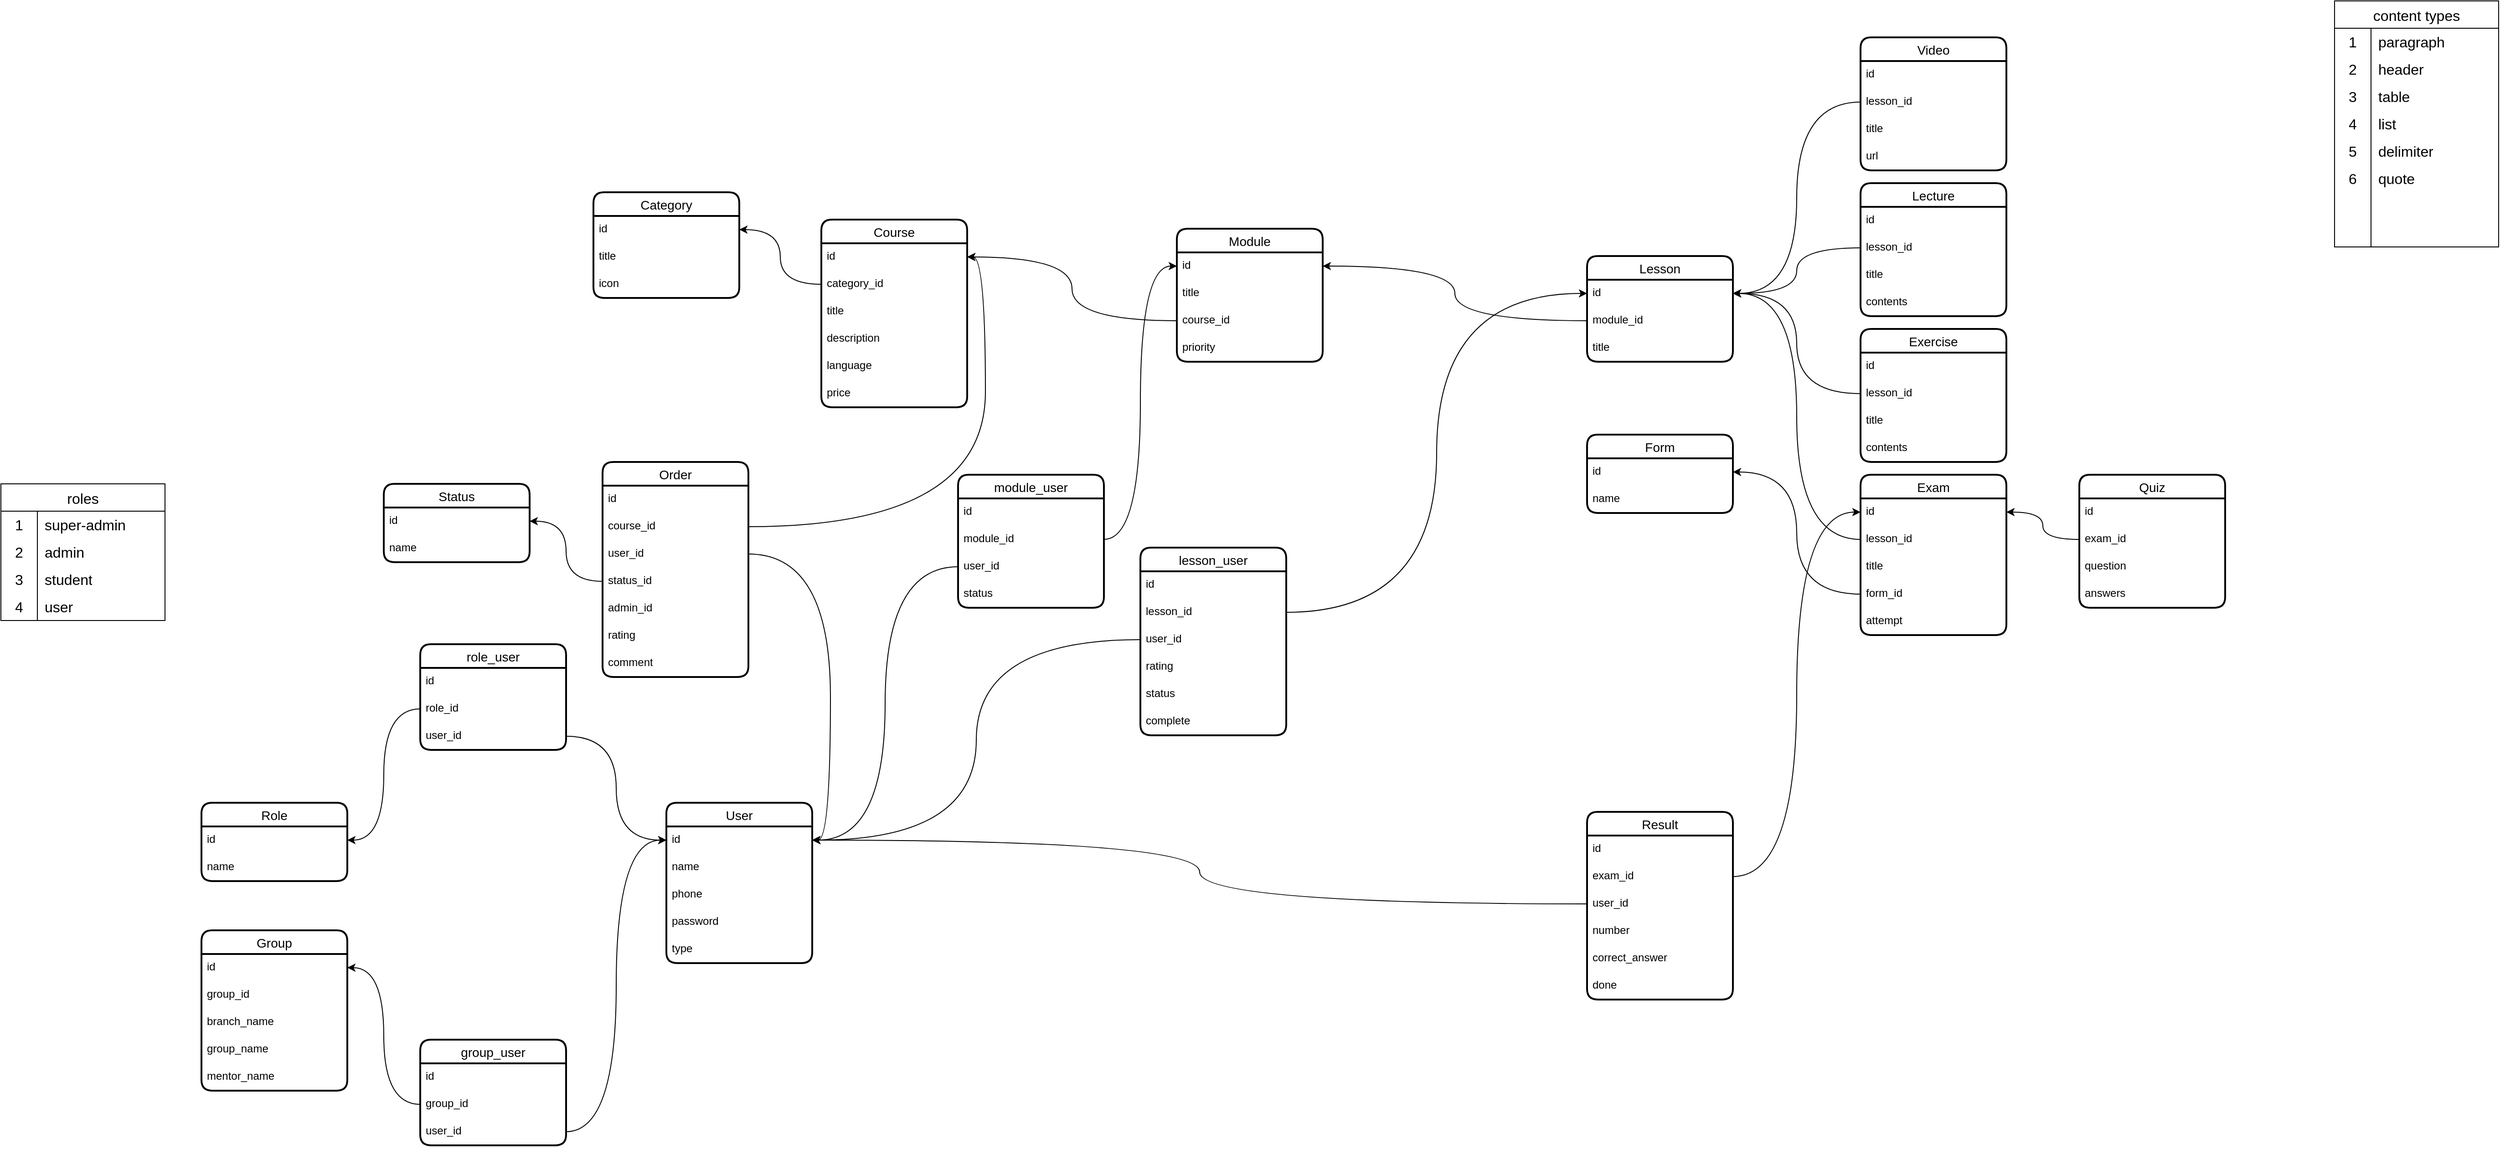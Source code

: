 <mxfile version="21.6.2" type="github">
  <diagram name="Страница 1" id="v98X3meW8ipgO0uagqTO">
    <mxGraphModel dx="1816" dy="1722" grid="1" gridSize="10" guides="1" tooltips="1" connect="1" arrows="1" fold="1" page="1" pageScale="1" pageWidth="827" pageHeight="1169" math="0" shadow="0">
      <root>
        <mxCell id="0" />
        <mxCell id="1" parent="0" />
        <mxCell id="DLz9hYGDZDSMJP3Sl5Ig-1" value="User" style="swimlane;fontStyle=0;childLayout=stackLayout;horizontal=1;startSize=26;horizontalStack=0;resizeParent=1;resizeParentMax=0;resizeLast=0;collapsible=1;marginBottom=0;align=center;fontSize=14;strokeWidth=2;rounded=1;shadow=0;glass=0;swimlaneLine=1;" parent="1" vertex="1">
          <mxGeometry x="200" y="770" width="160" height="176" as="geometry" />
        </mxCell>
        <mxCell id="DLz9hYGDZDSMJP3Sl5Ig-2" value="id" style="text;strokeColor=none;fillColor=none;spacingLeft=4;spacingRight=4;overflow=hidden;rotatable=0;points=[[0,0.5],[1,0.5]];portConstraint=eastwest;fontSize=12;whiteSpace=wrap;html=1;" parent="DLz9hYGDZDSMJP3Sl5Ig-1" vertex="1">
          <mxGeometry y="26" width="160" height="30" as="geometry" />
        </mxCell>
        <mxCell id="DLz9hYGDZDSMJP3Sl5Ig-3" value="name" style="text;strokeColor=none;fillColor=none;spacingLeft=4;spacingRight=4;overflow=hidden;rotatable=0;points=[[0,0.5],[1,0.5]];portConstraint=eastwest;fontSize=12;whiteSpace=wrap;html=1;" parent="DLz9hYGDZDSMJP3Sl5Ig-1" vertex="1">
          <mxGeometry y="56" width="160" height="30" as="geometry" />
        </mxCell>
        <mxCell id="DLz9hYGDZDSMJP3Sl5Ig-4" value="phone" style="text;strokeColor=none;fillColor=none;spacingLeft=4;spacingRight=4;overflow=hidden;rotatable=0;points=[[0,0.5],[1,0.5]];portConstraint=eastwest;fontSize=12;whiteSpace=wrap;html=1;" parent="DLz9hYGDZDSMJP3Sl5Ig-1" vertex="1">
          <mxGeometry y="86" width="160" height="30" as="geometry" />
        </mxCell>
        <mxCell id="DLz9hYGDZDSMJP3Sl5Ig-5" value="password" style="text;strokeColor=none;fillColor=none;spacingLeft=4;spacingRight=4;overflow=hidden;rotatable=0;points=[[0,0.5],[1,0.5]];portConstraint=eastwest;fontSize=12;whiteSpace=wrap;html=1;" parent="DLz9hYGDZDSMJP3Sl5Ig-1" vertex="1">
          <mxGeometry y="116" width="160" height="30" as="geometry" />
        </mxCell>
        <mxCell id="DLz9hYGDZDSMJP3Sl5Ig-6" value="type" style="text;strokeColor=none;fillColor=none;spacingLeft=4;spacingRight=4;overflow=hidden;rotatable=0;points=[[0,0.5],[1,0.5]];portConstraint=eastwest;fontSize=12;whiteSpace=wrap;html=1;" parent="DLz9hYGDZDSMJP3Sl5Ig-1" vertex="1">
          <mxGeometry y="146" width="160" height="30" as="geometry" />
        </mxCell>
        <mxCell id="DLz9hYGDZDSMJP3Sl5Ig-13" value="Course" style="swimlane;fontStyle=0;childLayout=stackLayout;horizontal=1;startSize=26;horizontalStack=0;resizeParent=1;resizeParentMax=0;resizeLast=0;collapsible=1;marginBottom=0;align=center;fontSize=14;strokeWidth=2;rounded=1;shadow=0;glass=0;swimlaneLine=1;" parent="1" vertex="1">
          <mxGeometry x="370" y="130" width="160" height="206" as="geometry">
            <mxRectangle x="350" y="140" width="90" height="30" as="alternateBounds" />
          </mxGeometry>
        </mxCell>
        <mxCell id="DLz9hYGDZDSMJP3Sl5Ig-14" value="id" style="text;strokeColor=none;fillColor=none;spacingLeft=4;spacingRight=4;overflow=hidden;rotatable=0;points=[[0,0.5],[1,0.5]];portConstraint=eastwest;fontSize=12;whiteSpace=wrap;html=1;" parent="DLz9hYGDZDSMJP3Sl5Ig-13" vertex="1">
          <mxGeometry y="26" width="160" height="30" as="geometry" />
        </mxCell>
        <mxCell id="DLz9hYGDZDSMJP3Sl5Ig-15" value="category_id" style="text;strokeColor=none;fillColor=none;spacingLeft=4;spacingRight=4;overflow=hidden;rotatable=0;points=[[0,0.5],[1,0.5]];portConstraint=eastwest;fontSize=12;whiteSpace=wrap;html=1;" parent="DLz9hYGDZDSMJP3Sl5Ig-13" vertex="1">
          <mxGeometry y="56" width="160" height="30" as="geometry" />
        </mxCell>
        <mxCell id="DLz9hYGDZDSMJP3Sl5Ig-16" value="title" style="text;strokeColor=none;fillColor=none;spacingLeft=4;spacingRight=4;overflow=hidden;rotatable=0;points=[[0,0.5],[1,0.5]];portConstraint=eastwest;fontSize=12;whiteSpace=wrap;html=1;" parent="DLz9hYGDZDSMJP3Sl5Ig-13" vertex="1">
          <mxGeometry y="86" width="160" height="30" as="geometry" />
        </mxCell>
        <mxCell id="DLz9hYGDZDSMJP3Sl5Ig-17" value="description" style="text;strokeColor=none;fillColor=none;spacingLeft=4;spacingRight=4;overflow=hidden;rotatable=0;points=[[0,0.5],[1,0.5]];portConstraint=eastwest;fontSize=12;whiteSpace=wrap;html=1;" parent="DLz9hYGDZDSMJP3Sl5Ig-13" vertex="1">
          <mxGeometry y="116" width="160" height="30" as="geometry" />
        </mxCell>
        <mxCell id="DLz9hYGDZDSMJP3Sl5Ig-18" value="language" style="text;strokeColor=none;fillColor=none;spacingLeft=4;spacingRight=4;overflow=hidden;rotatable=0;points=[[0,0.5],[1,0.5]];portConstraint=eastwest;fontSize=12;whiteSpace=wrap;html=1;" parent="DLz9hYGDZDSMJP3Sl5Ig-13" vertex="1">
          <mxGeometry y="146" width="160" height="30" as="geometry" />
        </mxCell>
        <mxCell id="DLz9hYGDZDSMJP3Sl5Ig-19" value="price" style="text;strokeColor=none;fillColor=none;spacingLeft=4;spacingRight=4;overflow=hidden;rotatable=0;points=[[0,0.5],[1,0.5]];portConstraint=eastwest;fontSize=12;whiteSpace=wrap;html=1;" parent="DLz9hYGDZDSMJP3Sl5Ig-13" vertex="1">
          <mxGeometry y="176" width="160" height="30" as="geometry" />
        </mxCell>
        <mxCell id="DLz9hYGDZDSMJP3Sl5Ig-20" value="Category" style="swimlane;fontStyle=0;childLayout=stackLayout;horizontal=1;startSize=26;horizontalStack=0;resizeParent=1;resizeParentMax=0;resizeLast=0;collapsible=1;marginBottom=0;align=center;fontSize=14;strokeWidth=2;rounded=1;shadow=0;glass=0;swimlaneLine=1;" parent="1" vertex="1">
          <mxGeometry x="120" y="100" width="160" height="116" as="geometry">
            <mxRectangle x="350" y="140" width="90" height="30" as="alternateBounds" />
          </mxGeometry>
        </mxCell>
        <mxCell id="DLz9hYGDZDSMJP3Sl5Ig-21" value="id" style="text;strokeColor=none;fillColor=none;spacingLeft=4;spacingRight=4;overflow=hidden;rotatable=0;points=[[0,0.5],[1,0.5]];portConstraint=eastwest;fontSize=12;whiteSpace=wrap;html=1;" parent="DLz9hYGDZDSMJP3Sl5Ig-20" vertex="1">
          <mxGeometry y="26" width="160" height="30" as="geometry" />
        </mxCell>
        <mxCell id="DLz9hYGDZDSMJP3Sl5Ig-22" value="title" style="text;strokeColor=none;fillColor=none;spacingLeft=4;spacingRight=4;overflow=hidden;rotatable=0;points=[[0,0.5],[1,0.5]];portConstraint=eastwest;fontSize=12;whiteSpace=wrap;html=1;" parent="DLz9hYGDZDSMJP3Sl5Ig-20" vertex="1">
          <mxGeometry y="56" width="160" height="30" as="geometry" />
        </mxCell>
        <mxCell id="DLz9hYGDZDSMJP3Sl5Ig-23" value="icon" style="text;strokeColor=none;fillColor=none;spacingLeft=4;spacingRight=4;overflow=hidden;rotatable=0;points=[[0,0.5],[1,0.5]];portConstraint=eastwest;fontSize=12;whiteSpace=wrap;html=1;" parent="DLz9hYGDZDSMJP3Sl5Ig-20" vertex="1">
          <mxGeometry y="86" width="160" height="30" as="geometry" />
        </mxCell>
        <mxCell id="DLz9hYGDZDSMJP3Sl5Ig-24" value="Module" style="swimlane;fontStyle=0;childLayout=stackLayout;horizontal=1;startSize=26;horizontalStack=0;resizeParent=1;resizeParentMax=0;resizeLast=0;collapsible=1;marginBottom=0;align=center;fontSize=14;strokeWidth=2;rounded=1;shadow=0;glass=0;swimlaneLine=1;" parent="1" vertex="1">
          <mxGeometry x="760" y="140" width="160" height="146" as="geometry" />
        </mxCell>
        <mxCell id="DLz9hYGDZDSMJP3Sl5Ig-25" value="id" style="text;strokeColor=none;fillColor=none;spacingLeft=4;spacingRight=4;overflow=hidden;rotatable=0;points=[[0,0.5],[1,0.5]];portConstraint=eastwest;fontSize=12;whiteSpace=wrap;html=1;" parent="DLz9hYGDZDSMJP3Sl5Ig-24" vertex="1">
          <mxGeometry y="26" width="160" height="30" as="geometry" />
        </mxCell>
        <mxCell id="DLz9hYGDZDSMJP3Sl5Ig-26" value="title" style="text;strokeColor=none;fillColor=none;spacingLeft=4;spacingRight=4;overflow=hidden;rotatable=0;points=[[0,0.5],[1,0.5]];portConstraint=eastwest;fontSize=12;whiteSpace=wrap;html=1;" parent="DLz9hYGDZDSMJP3Sl5Ig-24" vertex="1">
          <mxGeometry y="56" width="160" height="30" as="geometry" />
        </mxCell>
        <mxCell id="DLz9hYGDZDSMJP3Sl5Ig-27" value="course_id" style="text;strokeColor=none;fillColor=none;spacingLeft=4;spacingRight=4;overflow=hidden;rotatable=0;points=[[0,0.5],[1,0.5]];portConstraint=eastwest;fontSize=12;whiteSpace=wrap;html=1;" parent="DLz9hYGDZDSMJP3Sl5Ig-24" vertex="1">
          <mxGeometry y="86" width="160" height="30" as="geometry" />
        </mxCell>
        <mxCell id="DLz9hYGDZDSMJP3Sl5Ig-236" value="priority" style="text;strokeColor=none;fillColor=none;spacingLeft=4;spacingRight=4;overflow=hidden;rotatable=0;points=[[0,0.5],[1,0.5]];portConstraint=eastwest;fontSize=12;whiteSpace=wrap;html=1;" parent="DLz9hYGDZDSMJP3Sl5Ig-24" vertex="1">
          <mxGeometry y="116" width="160" height="30" as="geometry" />
        </mxCell>
        <mxCell id="DLz9hYGDZDSMJP3Sl5Ig-28" style="edgeStyle=orthogonalEdgeStyle;rounded=0;orthogonalLoop=1;jettySize=auto;html=1;entryX=1;entryY=0.5;entryDx=0;entryDy=0;curved=1;" parent="1" source="DLz9hYGDZDSMJP3Sl5Ig-27" target="DLz9hYGDZDSMJP3Sl5Ig-14" edge="1">
          <mxGeometry relative="1" as="geometry" />
        </mxCell>
        <mxCell id="DLz9hYGDZDSMJP3Sl5Ig-35" style="edgeStyle=orthogonalEdgeStyle;rounded=0;orthogonalLoop=1;jettySize=auto;html=1;curved=1;" parent="1" source="DLz9hYGDZDSMJP3Sl5Ig-15" target="DLz9hYGDZDSMJP3Sl5Ig-21" edge="1">
          <mxGeometry relative="1" as="geometry" />
        </mxCell>
        <mxCell id="DLz9hYGDZDSMJP3Sl5Ig-36" value="Order" style="swimlane;fontStyle=0;childLayout=stackLayout;horizontal=1;startSize=26;horizontalStack=0;resizeParent=1;resizeParentMax=0;resizeLast=0;collapsible=1;marginBottom=0;align=center;fontSize=14;strokeWidth=2;rounded=1;shadow=0;glass=0;swimlaneLine=1;" parent="1" vertex="1">
          <mxGeometry x="130" y="396" width="160" height="236" as="geometry" />
        </mxCell>
        <mxCell id="DLz9hYGDZDSMJP3Sl5Ig-37" value="id" style="text;strokeColor=none;fillColor=none;spacingLeft=4;spacingRight=4;overflow=hidden;rotatable=0;points=[[0,0.5],[1,0.5]];portConstraint=eastwest;fontSize=12;whiteSpace=wrap;html=1;" parent="DLz9hYGDZDSMJP3Sl5Ig-36" vertex="1">
          <mxGeometry y="26" width="160" height="30" as="geometry" />
        </mxCell>
        <mxCell id="DLz9hYGDZDSMJP3Sl5Ig-38" value="course_id" style="text;strokeColor=none;fillColor=none;spacingLeft=4;spacingRight=4;overflow=hidden;rotatable=0;points=[[0,0.5],[1,0.5]];portConstraint=eastwest;fontSize=12;whiteSpace=wrap;html=1;" parent="DLz9hYGDZDSMJP3Sl5Ig-36" vertex="1">
          <mxGeometry y="56" width="160" height="30" as="geometry" />
        </mxCell>
        <mxCell id="DLz9hYGDZDSMJP3Sl5Ig-39" value="user_id" style="text;strokeColor=none;fillColor=none;spacingLeft=4;spacingRight=4;overflow=hidden;rotatable=0;points=[[0,0.5],[1,0.5]];portConstraint=eastwest;fontSize=12;whiteSpace=wrap;html=1;" parent="DLz9hYGDZDSMJP3Sl5Ig-36" vertex="1">
          <mxGeometry y="86" width="160" height="30" as="geometry" />
        </mxCell>
        <mxCell id="DLz9hYGDZDSMJP3Sl5Ig-40" value="status_id" style="text;strokeColor=none;fillColor=none;spacingLeft=4;spacingRight=4;overflow=hidden;rotatable=0;points=[[0,0.5],[1,0.5]];portConstraint=eastwest;fontSize=12;whiteSpace=wrap;html=1;" parent="DLz9hYGDZDSMJP3Sl5Ig-36" vertex="1">
          <mxGeometry y="116" width="160" height="30" as="geometry" />
        </mxCell>
        <mxCell id="DLz9hYGDZDSMJP3Sl5Ig-41" value="admin_id" style="text;strokeColor=none;fillColor=none;spacingLeft=4;spacingRight=4;overflow=hidden;rotatable=0;points=[[0,0.5],[1,0.5]];portConstraint=eastwest;fontSize=12;whiteSpace=wrap;html=1;" parent="DLz9hYGDZDSMJP3Sl5Ig-36" vertex="1">
          <mxGeometry y="146" width="160" height="30" as="geometry" />
        </mxCell>
        <mxCell id="juOKGIktG8tOA6q6MNz8-1" value="rating" style="text;strokeColor=none;fillColor=none;spacingLeft=4;spacingRight=4;overflow=hidden;rotatable=0;points=[[0,0.5],[1,0.5]];portConstraint=eastwest;fontSize=12;whiteSpace=wrap;html=1;" parent="DLz9hYGDZDSMJP3Sl5Ig-36" vertex="1">
          <mxGeometry y="176" width="160" height="30" as="geometry" />
        </mxCell>
        <mxCell id="juOKGIktG8tOA6q6MNz8-2" value="comment" style="text;strokeColor=none;fillColor=none;spacingLeft=4;spacingRight=4;overflow=hidden;rotatable=0;points=[[0,0.5],[1,0.5]];portConstraint=eastwest;fontSize=12;whiteSpace=wrap;html=1;" parent="DLz9hYGDZDSMJP3Sl5Ig-36" vertex="1">
          <mxGeometry y="206" width="160" height="30" as="geometry" />
        </mxCell>
        <mxCell id="DLz9hYGDZDSMJP3Sl5Ig-42" value="content types" style="shape=table;startSize=30;container=1;collapsible=0;childLayout=tableLayout;fixedRows=1;rowLines=0;fontStyle=0;strokeColor=default;fontSize=16;" parent="1" vertex="1">
          <mxGeometry x="2030" y="-110" width="180" height="270" as="geometry" />
        </mxCell>
        <mxCell id="DLz9hYGDZDSMJP3Sl5Ig-43" value="" style="shape=tableRow;horizontal=0;startSize=0;swimlaneHead=0;swimlaneBody=0;top=0;left=0;bottom=0;right=0;collapsible=0;dropTarget=0;fillColor=none;points=[[0,0.5],[1,0.5]];portConstraint=eastwest;strokeColor=inherit;fontSize=16;" parent="DLz9hYGDZDSMJP3Sl5Ig-42" vertex="1">
          <mxGeometry y="30" width="180" height="30" as="geometry" />
        </mxCell>
        <mxCell id="DLz9hYGDZDSMJP3Sl5Ig-44" value="1" style="shape=partialRectangle;html=1;whiteSpace=wrap;connectable=0;fillColor=none;top=0;left=0;bottom=0;right=0;overflow=hidden;pointerEvents=1;strokeColor=inherit;fontSize=16;" parent="DLz9hYGDZDSMJP3Sl5Ig-43" vertex="1">
          <mxGeometry width="40" height="30" as="geometry">
            <mxRectangle width="40" height="30" as="alternateBounds" />
          </mxGeometry>
        </mxCell>
        <mxCell id="DLz9hYGDZDSMJP3Sl5Ig-45" value="paragraph" style="shape=partialRectangle;html=1;whiteSpace=wrap;connectable=0;fillColor=none;top=0;left=0;bottom=0;right=0;align=left;spacingLeft=6;overflow=hidden;strokeColor=inherit;fontSize=16;" parent="DLz9hYGDZDSMJP3Sl5Ig-43" vertex="1">
          <mxGeometry x="40" width="140" height="30" as="geometry">
            <mxRectangle width="140" height="30" as="alternateBounds" />
          </mxGeometry>
        </mxCell>
        <mxCell id="DLz9hYGDZDSMJP3Sl5Ig-46" value="" style="shape=tableRow;horizontal=0;startSize=0;swimlaneHead=0;swimlaneBody=0;top=0;left=0;bottom=0;right=0;collapsible=0;dropTarget=0;fillColor=none;points=[[0,0.5],[1,0.5]];portConstraint=eastwest;strokeColor=inherit;fontSize=16;" parent="DLz9hYGDZDSMJP3Sl5Ig-42" vertex="1">
          <mxGeometry y="60" width="180" height="30" as="geometry" />
        </mxCell>
        <mxCell id="DLz9hYGDZDSMJP3Sl5Ig-47" value="2" style="shape=partialRectangle;html=1;whiteSpace=wrap;connectable=0;fillColor=none;top=0;left=0;bottom=0;right=0;overflow=hidden;strokeColor=inherit;fontSize=16;" parent="DLz9hYGDZDSMJP3Sl5Ig-46" vertex="1">
          <mxGeometry width="40" height="30" as="geometry">
            <mxRectangle width="40" height="30" as="alternateBounds" />
          </mxGeometry>
        </mxCell>
        <mxCell id="DLz9hYGDZDSMJP3Sl5Ig-48" value="header" style="shape=partialRectangle;html=1;whiteSpace=wrap;connectable=0;fillColor=none;top=0;left=0;bottom=0;right=0;align=left;spacingLeft=6;overflow=hidden;strokeColor=inherit;fontSize=16;" parent="DLz9hYGDZDSMJP3Sl5Ig-46" vertex="1">
          <mxGeometry x="40" width="140" height="30" as="geometry">
            <mxRectangle width="140" height="30" as="alternateBounds" />
          </mxGeometry>
        </mxCell>
        <mxCell id="DLz9hYGDZDSMJP3Sl5Ig-49" value="" style="shape=tableRow;horizontal=0;startSize=0;swimlaneHead=0;swimlaneBody=0;top=0;left=0;bottom=0;right=0;collapsible=0;dropTarget=0;fillColor=none;points=[[0,0.5],[1,0.5]];portConstraint=eastwest;strokeColor=inherit;fontSize=16;" parent="DLz9hYGDZDSMJP3Sl5Ig-42" vertex="1">
          <mxGeometry y="90" width="180" height="30" as="geometry" />
        </mxCell>
        <mxCell id="DLz9hYGDZDSMJP3Sl5Ig-50" value="3" style="shape=partialRectangle;html=1;whiteSpace=wrap;connectable=0;fillColor=none;top=0;left=0;bottom=0;right=0;overflow=hidden;strokeColor=inherit;fontSize=16;" parent="DLz9hYGDZDSMJP3Sl5Ig-49" vertex="1">
          <mxGeometry width="40" height="30" as="geometry">
            <mxRectangle width="40" height="30" as="alternateBounds" />
          </mxGeometry>
        </mxCell>
        <mxCell id="DLz9hYGDZDSMJP3Sl5Ig-51" value="table" style="shape=partialRectangle;html=1;whiteSpace=wrap;connectable=0;fillColor=none;top=0;left=0;bottom=0;right=0;align=left;spacingLeft=6;overflow=hidden;strokeColor=inherit;fontSize=16;" parent="DLz9hYGDZDSMJP3Sl5Ig-49" vertex="1">
          <mxGeometry x="40" width="140" height="30" as="geometry">
            <mxRectangle width="140" height="30" as="alternateBounds" />
          </mxGeometry>
        </mxCell>
        <mxCell id="DLz9hYGDZDSMJP3Sl5Ig-52" value="" style="shape=tableRow;horizontal=0;startSize=0;swimlaneHead=0;swimlaneBody=0;top=0;left=0;bottom=0;right=0;collapsible=0;dropTarget=0;fillColor=none;points=[[0,0.5],[1,0.5]];portConstraint=eastwest;strokeColor=inherit;fontSize=16;" parent="DLz9hYGDZDSMJP3Sl5Ig-42" vertex="1">
          <mxGeometry y="120" width="180" height="30" as="geometry" />
        </mxCell>
        <mxCell id="DLz9hYGDZDSMJP3Sl5Ig-53" value="4" style="shape=partialRectangle;html=1;whiteSpace=wrap;connectable=0;fillColor=none;top=0;left=0;bottom=0;right=0;overflow=hidden;strokeColor=inherit;fontSize=16;" parent="DLz9hYGDZDSMJP3Sl5Ig-52" vertex="1">
          <mxGeometry width="40" height="30" as="geometry">
            <mxRectangle width="40" height="30" as="alternateBounds" />
          </mxGeometry>
        </mxCell>
        <mxCell id="DLz9hYGDZDSMJP3Sl5Ig-54" value="list" style="shape=partialRectangle;html=1;whiteSpace=wrap;connectable=0;fillColor=none;top=0;left=0;bottom=0;right=0;align=left;spacingLeft=6;overflow=hidden;strokeColor=inherit;fontSize=16;" parent="DLz9hYGDZDSMJP3Sl5Ig-52" vertex="1">
          <mxGeometry x="40" width="140" height="30" as="geometry">
            <mxRectangle width="140" height="30" as="alternateBounds" />
          </mxGeometry>
        </mxCell>
        <mxCell id="DLz9hYGDZDSMJP3Sl5Ig-55" value="" style="shape=tableRow;horizontal=0;startSize=0;swimlaneHead=0;swimlaneBody=0;top=0;left=0;bottom=0;right=0;collapsible=0;dropTarget=0;fillColor=none;points=[[0,0.5],[1,0.5]];portConstraint=eastwest;strokeColor=inherit;fontSize=16;" parent="DLz9hYGDZDSMJP3Sl5Ig-42" vertex="1">
          <mxGeometry y="150" width="180" height="30" as="geometry" />
        </mxCell>
        <mxCell id="DLz9hYGDZDSMJP3Sl5Ig-56" value="5" style="shape=partialRectangle;html=1;whiteSpace=wrap;connectable=0;fillColor=none;top=0;left=0;bottom=0;right=0;overflow=hidden;strokeColor=inherit;fontSize=16;" parent="DLz9hYGDZDSMJP3Sl5Ig-55" vertex="1">
          <mxGeometry width="40" height="30" as="geometry">
            <mxRectangle width="40" height="30" as="alternateBounds" />
          </mxGeometry>
        </mxCell>
        <mxCell id="DLz9hYGDZDSMJP3Sl5Ig-57" value="delimiter" style="shape=partialRectangle;html=1;whiteSpace=wrap;connectable=0;fillColor=none;top=0;left=0;bottom=0;right=0;align=left;spacingLeft=6;overflow=hidden;strokeColor=inherit;fontSize=16;" parent="DLz9hYGDZDSMJP3Sl5Ig-55" vertex="1">
          <mxGeometry x="40" width="140" height="30" as="geometry">
            <mxRectangle width="140" height="30" as="alternateBounds" />
          </mxGeometry>
        </mxCell>
        <mxCell id="DLz9hYGDZDSMJP3Sl5Ig-58" value="" style="shape=tableRow;horizontal=0;startSize=0;swimlaneHead=0;swimlaneBody=0;top=0;left=0;bottom=0;right=0;collapsible=0;dropTarget=0;fillColor=none;points=[[0,0.5],[1,0.5]];portConstraint=eastwest;strokeColor=inherit;fontSize=16;" parent="DLz9hYGDZDSMJP3Sl5Ig-42" vertex="1">
          <mxGeometry y="180" width="180" height="30" as="geometry" />
        </mxCell>
        <mxCell id="DLz9hYGDZDSMJP3Sl5Ig-59" value="6" style="shape=partialRectangle;html=1;whiteSpace=wrap;connectable=0;fillColor=none;top=0;left=0;bottom=0;right=0;overflow=hidden;strokeColor=inherit;fontSize=16;" parent="DLz9hYGDZDSMJP3Sl5Ig-58" vertex="1">
          <mxGeometry width="40" height="30" as="geometry">
            <mxRectangle width="40" height="30" as="alternateBounds" />
          </mxGeometry>
        </mxCell>
        <mxCell id="DLz9hYGDZDSMJP3Sl5Ig-60" value="quote" style="shape=partialRectangle;html=1;whiteSpace=wrap;connectable=0;fillColor=none;top=0;left=0;bottom=0;right=0;align=left;spacingLeft=6;overflow=hidden;strokeColor=inherit;fontSize=16;" parent="DLz9hYGDZDSMJP3Sl5Ig-58" vertex="1">
          <mxGeometry x="40" width="140" height="30" as="geometry">
            <mxRectangle width="140" height="30" as="alternateBounds" />
          </mxGeometry>
        </mxCell>
        <mxCell id="DLz9hYGDZDSMJP3Sl5Ig-61" value="" style="shape=tableRow;horizontal=0;startSize=0;swimlaneHead=0;swimlaneBody=0;top=0;left=0;bottom=0;right=0;collapsible=0;dropTarget=0;fillColor=none;points=[[0,0.5],[1,0.5]];portConstraint=eastwest;strokeColor=inherit;fontSize=16;" parent="DLz9hYGDZDSMJP3Sl5Ig-42" vertex="1">
          <mxGeometry y="210" width="180" height="30" as="geometry" />
        </mxCell>
        <mxCell id="DLz9hYGDZDSMJP3Sl5Ig-62" value="" style="shape=partialRectangle;html=1;whiteSpace=wrap;connectable=0;fillColor=none;top=0;left=0;bottom=0;right=0;overflow=hidden;strokeColor=inherit;fontSize=16;" parent="DLz9hYGDZDSMJP3Sl5Ig-61" vertex="1">
          <mxGeometry width="40" height="30" as="geometry">
            <mxRectangle width="40" height="30" as="alternateBounds" />
          </mxGeometry>
        </mxCell>
        <mxCell id="DLz9hYGDZDSMJP3Sl5Ig-63" value="" style="shape=partialRectangle;html=1;whiteSpace=wrap;connectable=0;fillColor=none;top=0;left=0;bottom=0;right=0;align=left;spacingLeft=6;overflow=hidden;strokeColor=inherit;fontSize=16;" parent="DLz9hYGDZDSMJP3Sl5Ig-61" vertex="1">
          <mxGeometry x="40" width="140" height="30" as="geometry">
            <mxRectangle width="140" height="30" as="alternateBounds" />
          </mxGeometry>
        </mxCell>
        <mxCell id="DLz9hYGDZDSMJP3Sl5Ig-64" value="" style="shape=tableRow;horizontal=0;startSize=0;swimlaneHead=0;swimlaneBody=0;top=0;left=0;bottom=0;right=0;collapsible=0;dropTarget=0;fillColor=none;points=[[0,0.5],[1,0.5]];portConstraint=eastwest;strokeColor=inherit;fontSize=16;" parent="DLz9hYGDZDSMJP3Sl5Ig-42" vertex="1">
          <mxGeometry y="240" width="180" height="30" as="geometry" />
        </mxCell>
        <mxCell id="DLz9hYGDZDSMJP3Sl5Ig-65" value="" style="shape=partialRectangle;html=1;whiteSpace=wrap;connectable=0;fillColor=none;top=0;left=0;bottom=0;right=0;overflow=hidden;strokeColor=inherit;fontSize=16;" parent="DLz9hYGDZDSMJP3Sl5Ig-64" vertex="1">
          <mxGeometry width="40" height="30" as="geometry">
            <mxRectangle width="40" height="30" as="alternateBounds" />
          </mxGeometry>
        </mxCell>
        <mxCell id="DLz9hYGDZDSMJP3Sl5Ig-66" value="" style="shape=partialRectangle;html=1;whiteSpace=wrap;connectable=0;fillColor=none;top=0;left=0;bottom=0;right=0;align=left;spacingLeft=6;overflow=hidden;strokeColor=inherit;fontSize=16;" parent="DLz9hYGDZDSMJP3Sl5Ig-64" vertex="1">
          <mxGeometry x="40" width="140" height="30" as="geometry">
            <mxRectangle width="140" height="30" as="alternateBounds" />
          </mxGeometry>
        </mxCell>
        <mxCell id="DLz9hYGDZDSMJP3Sl5Ig-67" value="Group" style="swimlane;fontStyle=0;childLayout=stackLayout;horizontal=1;startSize=26;horizontalStack=0;resizeParent=1;resizeParentMax=0;resizeLast=0;collapsible=1;marginBottom=0;align=center;fontSize=14;strokeWidth=2;rounded=1;shadow=0;glass=0;swimlaneLine=1;" parent="1" vertex="1">
          <mxGeometry x="-310" y="910" width="160" height="176" as="geometry" />
        </mxCell>
        <mxCell id="DLz9hYGDZDSMJP3Sl5Ig-68" value="id" style="text;strokeColor=none;fillColor=none;spacingLeft=4;spacingRight=4;overflow=hidden;rotatable=0;points=[[0,0.5],[1,0.5]];portConstraint=eastwest;fontSize=12;whiteSpace=wrap;html=1;" parent="DLz9hYGDZDSMJP3Sl5Ig-67" vertex="1">
          <mxGeometry y="26" width="160" height="30" as="geometry" />
        </mxCell>
        <mxCell id="DLz9hYGDZDSMJP3Sl5Ig-69" value="group_id" style="text;strokeColor=none;fillColor=none;spacingLeft=4;spacingRight=4;overflow=hidden;rotatable=0;points=[[0,0.5],[1,0.5]];portConstraint=eastwest;fontSize=12;whiteSpace=wrap;html=1;" parent="DLz9hYGDZDSMJP3Sl5Ig-67" vertex="1">
          <mxGeometry y="56" width="160" height="30" as="geometry" />
        </mxCell>
        <mxCell id="DLz9hYGDZDSMJP3Sl5Ig-70" value="branch_name" style="text;strokeColor=none;fillColor=none;spacingLeft=4;spacingRight=4;overflow=hidden;rotatable=0;points=[[0,0.5],[1,0.5]];portConstraint=eastwest;fontSize=12;whiteSpace=wrap;html=1;" parent="DLz9hYGDZDSMJP3Sl5Ig-67" vertex="1">
          <mxGeometry y="86" width="160" height="30" as="geometry" />
        </mxCell>
        <mxCell id="DLz9hYGDZDSMJP3Sl5Ig-71" value="group_name" style="text;strokeColor=none;fillColor=none;spacingLeft=4;spacingRight=4;overflow=hidden;rotatable=0;points=[[0,0.5],[1,0.5]];portConstraint=eastwest;fontSize=12;whiteSpace=wrap;html=1;" parent="DLz9hYGDZDSMJP3Sl5Ig-67" vertex="1">
          <mxGeometry y="116" width="160" height="30" as="geometry" />
        </mxCell>
        <mxCell id="DLz9hYGDZDSMJP3Sl5Ig-72" value="mentor_name" style="text;strokeColor=none;fillColor=none;spacingLeft=4;spacingRight=4;overflow=hidden;rotatable=0;points=[[0,0.5],[1,0.5]];portConstraint=eastwest;fontSize=12;whiteSpace=wrap;html=1;" parent="DLz9hYGDZDSMJP3Sl5Ig-67" vertex="1">
          <mxGeometry y="146" width="160" height="30" as="geometry" />
        </mxCell>
        <mxCell id="DLz9hYGDZDSMJP3Sl5Ig-73" value="role_user" style="swimlane;fontStyle=0;childLayout=stackLayout;horizontal=1;startSize=26;horizontalStack=0;resizeParent=1;resizeParentMax=0;resizeLast=0;collapsible=1;marginBottom=0;align=center;fontSize=14;strokeWidth=2;rounded=1;shadow=0;glass=0;swimlaneLine=1;" parent="1" vertex="1">
          <mxGeometry x="-70" y="596" width="160" height="116" as="geometry" />
        </mxCell>
        <mxCell id="DLz9hYGDZDSMJP3Sl5Ig-74" value="id" style="text;strokeColor=none;fillColor=none;spacingLeft=4;spacingRight=4;overflow=hidden;rotatable=0;points=[[0,0.5],[1,0.5]];portConstraint=eastwest;fontSize=12;whiteSpace=wrap;html=1;" parent="DLz9hYGDZDSMJP3Sl5Ig-73" vertex="1">
          <mxGeometry y="26" width="160" height="30" as="geometry" />
        </mxCell>
        <mxCell id="DLz9hYGDZDSMJP3Sl5Ig-75" value="role_id" style="text;strokeColor=none;fillColor=none;spacingLeft=4;spacingRight=4;overflow=hidden;rotatable=0;points=[[0,0.5],[1,0.5]];portConstraint=eastwest;fontSize=12;whiteSpace=wrap;html=1;" parent="DLz9hYGDZDSMJP3Sl5Ig-73" vertex="1">
          <mxGeometry y="56" width="160" height="30" as="geometry" />
        </mxCell>
        <mxCell id="DLz9hYGDZDSMJP3Sl5Ig-76" value="user_id" style="text;strokeColor=none;fillColor=none;spacingLeft=4;spacingRight=4;overflow=hidden;rotatable=0;points=[[0,0.5],[1,0.5]];portConstraint=eastwest;fontSize=12;whiteSpace=wrap;html=1;" parent="DLz9hYGDZDSMJP3Sl5Ig-73" vertex="1">
          <mxGeometry y="86" width="160" height="30" as="geometry" />
        </mxCell>
        <mxCell id="DLz9hYGDZDSMJP3Sl5Ig-77" value="Role" style="swimlane;fontStyle=0;childLayout=stackLayout;horizontal=1;startSize=26;horizontalStack=0;resizeParent=1;resizeParentMax=0;resizeLast=0;collapsible=1;marginBottom=0;align=center;fontSize=14;strokeWidth=2;rounded=1;shadow=0;glass=0;swimlaneLine=1;" parent="1" vertex="1">
          <mxGeometry x="-310" y="770" width="160" height="86" as="geometry">
            <mxRectangle x="350" y="140" width="90" height="30" as="alternateBounds" />
          </mxGeometry>
        </mxCell>
        <mxCell id="DLz9hYGDZDSMJP3Sl5Ig-78" value="id" style="text;strokeColor=none;fillColor=none;spacingLeft=4;spacingRight=4;overflow=hidden;rotatable=0;points=[[0,0.5],[1,0.5]];portConstraint=eastwest;fontSize=12;whiteSpace=wrap;html=1;" parent="DLz9hYGDZDSMJP3Sl5Ig-77" vertex="1">
          <mxGeometry y="26" width="160" height="30" as="geometry" />
        </mxCell>
        <mxCell id="DLz9hYGDZDSMJP3Sl5Ig-79" value="name" style="text;strokeColor=none;fillColor=none;spacingLeft=4;spacingRight=4;overflow=hidden;rotatable=0;points=[[0,0.5],[1,0.5]];portConstraint=eastwest;fontSize=12;whiteSpace=wrap;html=1;" parent="DLz9hYGDZDSMJP3Sl5Ig-77" vertex="1">
          <mxGeometry y="56" width="160" height="30" as="geometry" />
        </mxCell>
        <mxCell id="DLz9hYGDZDSMJP3Sl5Ig-80" style="edgeStyle=orthogonalEdgeStyle;rounded=0;orthogonalLoop=1;jettySize=auto;html=1;curved=1;" parent="1" source="DLz9hYGDZDSMJP3Sl5Ig-76" target="DLz9hYGDZDSMJP3Sl5Ig-2" edge="1">
          <mxGeometry relative="1" as="geometry" />
        </mxCell>
        <mxCell id="DLz9hYGDZDSMJP3Sl5Ig-81" style="edgeStyle=orthogonalEdgeStyle;rounded=0;orthogonalLoop=1;jettySize=auto;html=1;entryX=1;entryY=0.5;entryDx=0;entryDy=0;curved=1;" parent="1" source="DLz9hYGDZDSMJP3Sl5Ig-75" target="DLz9hYGDZDSMJP3Sl5Ig-78" edge="1">
          <mxGeometry relative="1" as="geometry" />
        </mxCell>
        <mxCell id="DLz9hYGDZDSMJP3Sl5Ig-82" value="roles" style="shape=table;startSize=30;container=1;collapsible=0;childLayout=tableLayout;fixedRows=1;rowLines=0;fontStyle=0;strokeColor=default;fontSize=16;" parent="1" vertex="1">
          <mxGeometry x="-530" y="420" width="180" height="150" as="geometry" />
        </mxCell>
        <mxCell id="DLz9hYGDZDSMJP3Sl5Ig-83" value="" style="shape=tableRow;horizontal=0;startSize=0;swimlaneHead=0;swimlaneBody=0;top=0;left=0;bottom=0;right=0;collapsible=0;dropTarget=0;fillColor=none;points=[[0,0.5],[1,0.5]];portConstraint=eastwest;strokeColor=inherit;fontSize=16;" parent="DLz9hYGDZDSMJP3Sl5Ig-82" vertex="1">
          <mxGeometry y="30" width="180" height="30" as="geometry" />
        </mxCell>
        <mxCell id="DLz9hYGDZDSMJP3Sl5Ig-84" value="1" style="shape=partialRectangle;html=1;whiteSpace=wrap;connectable=0;fillColor=none;top=0;left=0;bottom=0;right=0;overflow=hidden;pointerEvents=1;strokeColor=inherit;fontSize=16;" parent="DLz9hYGDZDSMJP3Sl5Ig-83" vertex="1">
          <mxGeometry width="40" height="30" as="geometry">
            <mxRectangle width="40" height="30" as="alternateBounds" />
          </mxGeometry>
        </mxCell>
        <mxCell id="DLz9hYGDZDSMJP3Sl5Ig-85" value="super-admin" style="shape=partialRectangle;html=1;whiteSpace=wrap;connectable=0;fillColor=none;top=0;left=0;bottom=0;right=0;align=left;spacingLeft=6;overflow=hidden;strokeColor=inherit;fontSize=16;" parent="DLz9hYGDZDSMJP3Sl5Ig-83" vertex="1">
          <mxGeometry x="40" width="140" height="30" as="geometry">
            <mxRectangle width="140" height="30" as="alternateBounds" />
          </mxGeometry>
        </mxCell>
        <mxCell id="DLz9hYGDZDSMJP3Sl5Ig-86" value="" style="shape=tableRow;horizontal=0;startSize=0;swimlaneHead=0;swimlaneBody=0;top=0;left=0;bottom=0;right=0;collapsible=0;dropTarget=0;fillColor=none;points=[[0,0.5],[1,0.5]];portConstraint=eastwest;strokeColor=inherit;fontSize=16;" parent="DLz9hYGDZDSMJP3Sl5Ig-82" vertex="1">
          <mxGeometry y="60" width="180" height="30" as="geometry" />
        </mxCell>
        <mxCell id="DLz9hYGDZDSMJP3Sl5Ig-87" value="2" style="shape=partialRectangle;html=1;whiteSpace=wrap;connectable=0;fillColor=none;top=0;left=0;bottom=0;right=0;overflow=hidden;strokeColor=inherit;fontSize=16;" parent="DLz9hYGDZDSMJP3Sl5Ig-86" vertex="1">
          <mxGeometry width="40" height="30" as="geometry">
            <mxRectangle width="40" height="30" as="alternateBounds" />
          </mxGeometry>
        </mxCell>
        <mxCell id="DLz9hYGDZDSMJP3Sl5Ig-88" value="admin" style="shape=partialRectangle;html=1;whiteSpace=wrap;connectable=0;fillColor=none;top=0;left=0;bottom=0;right=0;align=left;spacingLeft=6;overflow=hidden;strokeColor=inherit;fontSize=16;" parent="DLz9hYGDZDSMJP3Sl5Ig-86" vertex="1">
          <mxGeometry x="40" width="140" height="30" as="geometry">
            <mxRectangle width="140" height="30" as="alternateBounds" />
          </mxGeometry>
        </mxCell>
        <mxCell id="DLz9hYGDZDSMJP3Sl5Ig-89" value="" style="shape=tableRow;horizontal=0;startSize=0;swimlaneHead=0;swimlaneBody=0;top=0;left=0;bottom=0;right=0;collapsible=0;dropTarget=0;fillColor=none;points=[[0,0.5],[1,0.5]];portConstraint=eastwest;strokeColor=inherit;fontSize=16;" parent="DLz9hYGDZDSMJP3Sl5Ig-82" vertex="1">
          <mxGeometry y="90" width="180" height="30" as="geometry" />
        </mxCell>
        <mxCell id="DLz9hYGDZDSMJP3Sl5Ig-90" value="3" style="shape=partialRectangle;html=1;whiteSpace=wrap;connectable=0;fillColor=none;top=0;left=0;bottom=0;right=0;overflow=hidden;strokeColor=inherit;fontSize=16;" parent="DLz9hYGDZDSMJP3Sl5Ig-89" vertex="1">
          <mxGeometry width="40" height="30" as="geometry">
            <mxRectangle width="40" height="30" as="alternateBounds" />
          </mxGeometry>
        </mxCell>
        <mxCell id="DLz9hYGDZDSMJP3Sl5Ig-91" value="student" style="shape=partialRectangle;html=1;whiteSpace=wrap;connectable=0;fillColor=none;top=0;left=0;bottom=0;right=0;align=left;spacingLeft=6;overflow=hidden;strokeColor=inherit;fontSize=16;" parent="DLz9hYGDZDSMJP3Sl5Ig-89" vertex="1">
          <mxGeometry x="40" width="140" height="30" as="geometry">
            <mxRectangle width="140" height="30" as="alternateBounds" />
          </mxGeometry>
        </mxCell>
        <mxCell id="DLz9hYGDZDSMJP3Sl5Ig-92" value="" style="shape=tableRow;horizontal=0;startSize=0;swimlaneHead=0;swimlaneBody=0;top=0;left=0;bottom=0;right=0;collapsible=0;dropTarget=0;fillColor=none;points=[[0,0.5],[1,0.5]];portConstraint=eastwest;strokeColor=inherit;fontSize=16;" parent="DLz9hYGDZDSMJP3Sl5Ig-82" vertex="1">
          <mxGeometry y="120" width="180" height="30" as="geometry" />
        </mxCell>
        <mxCell id="DLz9hYGDZDSMJP3Sl5Ig-93" value="4" style="shape=partialRectangle;html=1;whiteSpace=wrap;connectable=0;fillColor=none;top=0;left=0;bottom=0;right=0;overflow=hidden;strokeColor=inherit;fontSize=16;" parent="DLz9hYGDZDSMJP3Sl5Ig-92" vertex="1">
          <mxGeometry width="40" height="30" as="geometry">
            <mxRectangle width="40" height="30" as="alternateBounds" />
          </mxGeometry>
        </mxCell>
        <mxCell id="DLz9hYGDZDSMJP3Sl5Ig-94" value="user" style="shape=partialRectangle;html=1;whiteSpace=wrap;connectable=0;fillColor=none;top=0;left=0;bottom=0;right=0;align=left;spacingLeft=6;overflow=hidden;strokeColor=inherit;fontSize=16;" parent="DLz9hYGDZDSMJP3Sl5Ig-92" vertex="1">
          <mxGeometry x="40" width="140" height="30" as="geometry">
            <mxRectangle width="140" height="30" as="alternateBounds" />
          </mxGeometry>
        </mxCell>
        <mxCell id="DLz9hYGDZDSMJP3Sl5Ig-95" value="group_user" style="swimlane;fontStyle=0;childLayout=stackLayout;horizontal=1;startSize=26;horizontalStack=0;resizeParent=1;resizeParentMax=0;resizeLast=0;collapsible=1;marginBottom=0;align=center;fontSize=14;strokeWidth=2;rounded=1;shadow=0;glass=0;swimlaneLine=1;" parent="1" vertex="1">
          <mxGeometry x="-70" y="1030" width="160" height="116" as="geometry" />
        </mxCell>
        <mxCell id="DLz9hYGDZDSMJP3Sl5Ig-96" value="id" style="text;strokeColor=none;fillColor=none;spacingLeft=4;spacingRight=4;overflow=hidden;rotatable=0;points=[[0,0.5],[1,0.5]];portConstraint=eastwest;fontSize=12;whiteSpace=wrap;html=1;" parent="DLz9hYGDZDSMJP3Sl5Ig-95" vertex="1">
          <mxGeometry y="26" width="160" height="30" as="geometry" />
        </mxCell>
        <mxCell id="DLz9hYGDZDSMJP3Sl5Ig-97" value="group_id" style="text;strokeColor=none;fillColor=none;spacingLeft=4;spacingRight=4;overflow=hidden;rotatable=0;points=[[0,0.5],[1,0.5]];portConstraint=eastwest;fontSize=12;whiteSpace=wrap;html=1;" parent="DLz9hYGDZDSMJP3Sl5Ig-95" vertex="1">
          <mxGeometry y="56" width="160" height="30" as="geometry" />
        </mxCell>
        <mxCell id="DLz9hYGDZDSMJP3Sl5Ig-98" value="user_id" style="text;strokeColor=none;fillColor=none;spacingLeft=4;spacingRight=4;overflow=hidden;rotatable=0;points=[[0,0.5],[1,0.5]];portConstraint=eastwest;fontSize=12;whiteSpace=wrap;html=1;" parent="DLz9hYGDZDSMJP3Sl5Ig-95" vertex="1">
          <mxGeometry y="86" width="160" height="30" as="geometry" />
        </mxCell>
        <mxCell id="DLz9hYGDZDSMJP3Sl5Ig-99" style="edgeStyle=orthogonalEdgeStyle;rounded=0;orthogonalLoop=1;jettySize=auto;html=1;entryX=1;entryY=0.5;entryDx=0;entryDy=0;curved=1;" parent="1" source="DLz9hYGDZDSMJP3Sl5Ig-97" target="DLz9hYGDZDSMJP3Sl5Ig-68" edge="1">
          <mxGeometry relative="1" as="geometry" />
        </mxCell>
        <mxCell id="DLz9hYGDZDSMJP3Sl5Ig-100" style="edgeStyle=orthogonalEdgeStyle;rounded=0;orthogonalLoop=1;jettySize=auto;html=1;curved=1;" parent="1" source="DLz9hYGDZDSMJP3Sl5Ig-98" target="DLz9hYGDZDSMJP3Sl5Ig-2" edge="1">
          <mxGeometry relative="1" as="geometry" />
        </mxCell>
        <mxCell id="DLz9hYGDZDSMJP3Sl5Ig-101" style="edgeStyle=orthogonalEdgeStyle;rounded=0;orthogonalLoop=1;jettySize=auto;html=1;entryX=1;entryY=0.5;entryDx=0;entryDy=0;curved=1;" parent="1" source="DLz9hYGDZDSMJP3Sl5Ig-38" target="DLz9hYGDZDSMJP3Sl5Ig-14" edge="1">
          <mxGeometry relative="1" as="geometry" />
        </mxCell>
        <mxCell id="DLz9hYGDZDSMJP3Sl5Ig-102" style="edgeStyle=orthogonalEdgeStyle;rounded=0;orthogonalLoop=1;jettySize=auto;html=1;entryX=1;entryY=0.5;entryDx=0;entryDy=0;curved=1;" parent="1" source="DLz9hYGDZDSMJP3Sl5Ig-39" target="DLz9hYGDZDSMJP3Sl5Ig-2" edge="1">
          <mxGeometry relative="1" as="geometry" />
        </mxCell>
        <mxCell id="DLz9hYGDZDSMJP3Sl5Ig-103" value="Result" style="swimlane;fontStyle=0;childLayout=stackLayout;horizontal=1;startSize=26;horizontalStack=0;resizeParent=1;resizeParentMax=0;resizeLast=0;collapsible=1;marginBottom=0;align=center;fontSize=14;strokeWidth=2;rounded=1;shadow=0;glass=0;swimlaneLine=1;" parent="1" vertex="1">
          <mxGeometry x="1210" y="780" width="160" height="206" as="geometry" />
        </mxCell>
        <mxCell id="DLz9hYGDZDSMJP3Sl5Ig-104" value="id" style="text;strokeColor=none;fillColor=none;spacingLeft=4;spacingRight=4;overflow=hidden;rotatable=0;points=[[0,0.5],[1,0.5]];portConstraint=eastwest;fontSize=12;whiteSpace=wrap;html=1;" parent="DLz9hYGDZDSMJP3Sl5Ig-103" vertex="1">
          <mxGeometry y="26" width="160" height="30" as="geometry" />
        </mxCell>
        <mxCell id="DLz9hYGDZDSMJP3Sl5Ig-105" value="exam_id" style="text;strokeColor=none;fillColor=none;spacingLeft=4;spacingRight=4;overflow=hidden;rotatable=0;points=[[0,0.5],[1,0.5]];portConstraint=eastwest;fontSize=12;whiteSpace=wrap;html=1;" parent="DLz9hYGDZDSMJP3Sl5Ig-103" vertex="1">
          <mxGeometry y="56" width="160" height="30" as="geometry" />
        </mxCell>
        <mxCell id="DLz9hYGDZDSMJP3Sl5Ig-106" value="user_id" style="text;strokeColor=none;fillColor=none;spacingLeft=4;spacingRight=4;overflow=hidden;rotatable=0;points=[[0,0.5],[1,0.5]];portConstraint=eastwest;fontSize=12;whiteSpace=wrap;html=1;" parent="DLz9hYGDZDSMJP3Sl5Ig-103" vertex="1">
          <mxGeometry y="86" width="160" height="30" as="geometry" />
        </mxCell>
        <mxCell id="DLz9hYGDZDSMJP3Sl5Ig-108" value="number" style="text;strokeColor=none;fillColor=none;spacingLeft=4;spacingRight=4;overflow=hidden;rotatable=0;points=[[0,0.5],[1,0.5]];portConstraint=eastwest;fontSize=12;whiteSpace=wrap;html=1;" parent="DLz9hYGDZDSMJP3Sl5Ig-103" vertex="1">
          <mxGeometry y="116" width="160" height="30" as="geometry" />
        </mxCell>
        <mxCell id="DLz9hYGDZDSMJP3Sl5Ig-109" value="correct_answer" style="text;strokeColor=none;fillColor=none;spacingLeft=4;spacingRight=4;overflow=hidden;rotatable=0;points=[[0,0.5],[1,0.5]];portConstraint=eastwest;fontSize=12;whiteSpace=wrap;html=1;" parent="DLz9hYGDZDSMJP3Sl5Ig-103" vertex="1">
          <mxGeometry y="146" width="160" height="30" as="geometry" />
        </mxCell>
        <mxCell id="DLz9hYGDZDSMJP3Sl5Ig-110" value="done" style="text;strokeColor=none;fillColor=none;spacingLeft=4;spacingRight=4;overflow=hidden;rotatable=0;points=[[0,0.5],[1,0.5]];portConstraint=eastwest;fontSize=12;whiteSpace=wrap;html=1;" parent="DLz9hYGDZDSMJP3Sl5Ig-103" vertex="1">
          <mxGeometry y="176" width="160" height="30" as="geometry" />
        </mxCell>
        <mxCell id="DLz9hYGDZDSMJP3Sl5Ig-111" style="edgeStyle=orthogonalEdgeStyle;rounded=0;orthogonalLoop=1;jettySize=auto;html=1;entryX=1;entryY=0.5;entryDx=0;entryDy=0;curved=1;" parent="1" source="DLz9hYGDZDSMJP3Sl5Ig-106" target="DLz9hYGDZDSMJP3Sl5Ig-2" edge="1">
          <mxGeometry relative="1" as="geometry" />
        </mxCell>
        <mxCell id="DLz9hYGDZDSMJP3Sl5Ig-153" value="lesson_user" style="swimlane;fontStyle=0;childLayout=stackLayout;horizontal=1;startSize=26;horizontalStack=0;resizeParent=1;resizeParentMax=0;resizeLast=0;collapsible=1;marginBottom=0;align=center;fontSize=14;strokeWidth=2;rounded=1;shadow=0;glass=0;swimlaneLine=1;" parent="1" vertex="1">
          <mxGeometry x="720" y="490" width="160" height="206" as="geometry" />
        </mxCell>
        <mxCell id="DLz9hYGDZDSMJP3Sl5Ig-154" value="id" style="text;strokeColor=none;fillColor=none;spacingLeft=4;spacingRight=4;overflow=hidden;rotatable=0;points=[[0,0.5],[1,0.5]];portConstraint=eastwest;fontSize=12;whiteSpace=wrap;html=1;" parent="DLz9hYGDZDSMJP3Sl5Ig-153" vertex="1">
          <mxGeometry y="26" width="160" height="30" as="geometry" />
        </mxCell>
        <mxCell id="DLz9hYGDZDSMJP3Sl5Ig-155" value="lesson_id" style="text;strokeColor=none;fillColor=none;spacingLeft=4;spacingRight=4;overflow=hidden;rotatable=0;points=[[0,0.5],[1,0.5]];portConstraint=eastwest;fontSize=12;whiteSpace=wrap;html=1;" parent="DLz9hYGDZDSMJP3Sl5Ig-153" vertex="1">
          <mxGeometry y="56" width="160" height="30" as="geometry" />
        </mxCell>
        <mxCell id="DLz9hYGDZDSMJP3Sl5Ig-156" value="user_id" style="text;strokeColor=none;fillColor=none;spacingLeft=4;spacingRight=4;overflow=hidden;rotatable=0;points=[[0,0.5],[1,0.5]];portConstraint=eastwest;fontSize=12;whiteSpace=wrap;html=1;" parent="DLz9hYGDZDSMJP3Sl5Ig-153" vertex="1">
          <mxGeometry y="86" width="160" height="30" as="geometry" />
        </mxCell>
        <mxCell id="DLz9hYGDZDSMJP3Sl5Ig-157" value="rating" style="text;strokeColor=none;fillColor=none;spacingLeft=4;spacingRight=4;overflow=hidden;rotatable=0;points=[[0,0.5],[1,0.5]];portConstraint=eastwest;fontSize=12;whiteSpace=wrap;html=1;" parent="DLz9hYGDZDSMJP3Sl5Ig-153" vertex="1">
          <mxGeometry y="116" width="160" height="30" as="geometry" />
        </mxCell>
        <mxCell id="lMF79yl1lJZ7x8bSKc2s-1" value="status" style="text;strokeColor=none;fillColor=none;spacingLeft=4;spacingRight=4;overflow=hidden;rotatable=0;points=[[0,0.5],[1,0.5]];portConstraint=eastwest;fontSize=12;whiteSpace=wrap;html=1;" parent="DLz9hYGDZDSMJP3Sl5Ig-153" vertex="1">
          <mxGeometry y="146" width="160" height="30" as="geometry" />
        </mxCell>
        <mxCell id="DLz9hYGDZDSMJP3Sl5Ig-237" value="complete" style="text;strokeColor=none;fillColor=none;spacingLeft=4;spacingRight=4;overflow=hidden;rotatable=0;points=[[0,0.5],[1,0.5]];portConstraint=eastwest;fontSize=12;whiteSpace=wrap;html=1;" parent="DLz9hYGDZDSMJP3Sl5Ig-153" vertex="1">
          <mxGeometry y="176" width="160" height="30" as="geometry" />
        </mxCell>
        <mxCell id="DLz9hYGDZDSMJP3Sl5Ig-159" style="edgeStyle=orthogonalEdgeStyle;rounded=0;orthogonalLoop=1;jettySize=auto;html=1;curved=1;" parent="1" source="DLz9hYGDZDSMJP3Sl5Ig-156" target="DLz9hYGDZDSMJP3Sl5Ig-2" edge="1">
          <mxGeometry relative="1" as="geometry" />
        </mxCell>
        <mxCell id="DLz9hYGDZDSMJP3Sl5Ig-162" value="Status" style="swimlane;fontStyle=0;childLayout=stackLayout;horizontal=1;startSize=26;horizontalStack=0;resizeParent=1;resizeParentMax=0;resizeLast=0;collapsible=1;marginBottom=0;align=center;fontSize=14;strokeWidth=2;rounded=1;shadow=0;glass=0;swimlaneLine=1;" parent="1" vertex="1">
          <mxGeometry x="-110" y="420" width="160" height="86" as="geometry">
            <mxRectangle x="350" y="140" width="90" height="30" as="alternateBounds" />
          </mxGeometry>
        </mxCell>
        <mxCell id="DLz9hYGDZDSMJP3Sl5Ig-163" value="id" style="text;strokeColor=none;fillColor=none;spacingLeft=4;spacingRight=4;overflow=hidden;rotatable=0;points=[[0,0.5],[1,0.5]];portConstraint=eastwest;fontSize=12;whiteSpace=wrap;html=1;" parent="DLz9hYGDZDSMJP3Sl5Ig-162" vertex="1">
          <mxGeometry y="26" width="160" height="30" as="geometry" />
        </mxCell>
        <mxCell id="DLz9hYGDZDSMJP3Sl5Ig-164" value="name" style="text;strokeColor=none;fillColor=none;spacingLeft=4;spacingRight=4;overflow=hidden;rotatable=0;points=[[0,0.5],[1,0.5]];portConstraint=eastwest;fontSize=12;whiteSpace=wrap;html=1;" parent="DLz9hYGDZDSMJP3Sl5Ig-162" vertex="1">
          <mxGeometry y="56" width="160" height="30" as="geometry" />
        </mxCell>
        <mxCell id="DLz9hYGDZDSMJP3Sl5Ig-165" style="edgeStyle=orthogonalEdgeStyle;rounded=0;orthogonalLoop=1;jettySize=auto;html=1;curved=1;" parent="1" source="DLz9hYGDZDSMJP3Sl5Ig-40" target="DLz9hYGDZDSMJP3Sl5Ig-163" edge="1">
          <mxGeometry relative="1" as="geometry" />
        </mxCell>
        <mxCell id="DLz9hYGDZDSMJP3Sl5Ig-171" value="module_user" style="swimlane;fontStyle=0;childLayout=stackLayout;horizontal=1;startSize=26;horizontalStack=0;resizeParent=1;resizeParentMax=0;resizeLast=0;collapsible=1;marginBottom=0;align=center;fontSize=14;strokeWidth=2;rounded=1;shadow=0;glass=0;swimlaneLine=1;" parent="1" vertex="1">
          <mxGeometry x="520" y="410" width="160" height="146" as="geometry" />
        </mxCell>
        <mxCell id="DLz9hYGDZDSMJP3Sl5Ig-172" value="id" style="text;strokeColor=none;fillColor=none;spacingLeft=4;spacingRight=4;overflow=hidden;rotatable=0;points=[[0,0.5],[1,0.5]];portConstraint=eastwest;fontSize=12;whiteSpace=wrap;html=1;" parent="DLz9hYGDZDSMJP3Sl5Ig-171" vertex="1">
          <mxGeometry y="26" width="160" height="30" as="geometry" />
        </mxCell>
        <mxCell id="DLz9hYGDZDSMJP3Sl5Ig-173" value="module_id" style="text;strokeColor=none;fillColor=none;spacingLeft=4;spacingRight=4;overflow=hidden;rotatable=0;points=[[0,0.5],[1,0.5]];portConstraint=eastwest;fontSize=12;whiteSpace=wrap;html=1;" parent="DLz9hYGDZDSMJP3Sl5Ig-171" vertex="1">
          <mxGeometry y="56" width="160" height="30" as="geometry" />
        </mxCell>
        <mxCell id="DLz9hYGDZDSMJP3Sl5Ig-174" value="user_id" style="text;strokeColor=none;fillColor=none;spacingLeft=4;spacingRight=4;overflow=hidden;rotatable=0;points=[[0,0.5],[1,0.5]];portConstraint=eastwest;fontSize=12;whiteSpace=wrap;html=1;" parent="DLz9hYGDZDSMJP3Sl5Ig-171" vertex="1">
          <mxGeometry y="86" width="160" height="30" as="geometry" />
        </mxCell>
        <mxCell id="DLz9hYGDZDSMJP3Sl5Ig-175" value="status" style="text;strokeColor=none;fillColor=none;spacingLeft=4;spacingRight=4;overflow=hidden;rotatable=0;points=[[0,0.5],[1,0.5]];portConstraint=eastwest;fontSize=12;whiteSpace=wrap;html=1;" parent="DLz9hYGDZDSMJP3Sl5Ig-171" vertex="1">
          <mxGeometry y="116" width="160" height="30" as="geometry" />
        </mxCell>
        <mxCell id="DLz9hYGDZDSMJP3Sl5Ig-176" style="edgeStyle=orthogonalEdgeStyle;rounded=0;orthogonalLoop=1;jettySize=auto;html=1;entryX=1;entryY=0.5;entryDx=0;entryDy=0;curved=1;" parent="1" source="DLz9hYGDZDSMJP3Sl5Ig-174" target="DLz9hYGDZDSMJP3Sl5Ig-2" edge="1">
          <mxGeometry relative="1" as="geometry" />
        </mxCell>
        <mxCell id="DLz9hYGDZDSMJP3Sl5Ig-177" style="edgeStyle=orthogonalEdgeStyle;rounded=0;orthogonalLoop=1;jettySize=auto;html=1;curved=1;" parent="1" source="DLz9hYGDZDSMJP3Sl5Ig-173" target="DLz9hYGDZDSMJP3Sl5Ig-25" edge="1">
          <mxGeometry relative="1" as="geometry" />
        </mxCell>
        <mxCell id="DLz9hYGDZDSMJP3Sl5Ig-178" value="Lesson" style="swimlane;fontStyle=0;childLayout=stackLayout;horizontal=1;startSize=26;horizontalStack=0;resizeParent=1;resizeParentMax=0;resizeLast=0;collapsible=1;marginBottom=0;align=center;fontSize=14;strokeWidth=2;rounded=1;shadow=0;glass=0;swimlaneLine=1;" parent="1" vertex="1">
          <mxGeometry x="1210" y="170" width="160" height="116" as="geometry" />
        </mxCell>
        <mxCell id="DLz9hYGDZDSMJP3Sl5Ig-179" value="id" style="text;strokeColor=none;fillColor=none;spacingLeft=4;spacingRight=4;overflow=hidden;rotatable=0;points=[[0,0.5],[1,0.5]];portConstraint=eastwest;fontSize=12;whiteSpace=wrap;html=1;" parent="DLz9hYGDZDSMJP3Sl5Ig-178" vertex="1">
          <mxGeometry y="26" width="160" height="30" as="geometry" />
        </mxCell>
        <mxCell id="DLz9hYGDZDSMJP3Sl5Ig-180" value="module_id" style="text;strokeColor=none;fillColor=none;spacingLeft=4;spacingRight=4;overflow=hidden;rotatable=0;points=[[0,0.5],[1,0.5]];portConstraint=eastwest;fontSize=12;whiteSpace=wrap;html=1;" parent="DLz9hYGDZDSMJP3Sl5Ig-178" vertex="1">
          <mxGeometry y="56" width="160" height="30" as="geometry" />
        </mxCell>
        <mxCell id="DLz9hYGDZDSMJP3Sl5Ig-181" value="title" style="text;strokeColor=none;fillColor=none;spacingLeft=4;spacingRight=4;overflow=hidden;rotatable=0;points=[[0,0.5],[1,0.5]];portConstraint=eastwest;fontSize=12;whiteSpace=wrap;html=1;" parent="DLz9hYGDZDSMJP3Sl5Ig-178" vertex="1">
          <mxGeometry y="86" width="160" height="30" as="geometry" />
        </mxCell>
        <mxCell id="DLz9hYGDZDSMJP3Sl5Ig-186" value="Video" style="swimlane;fontStyle=0;childLayout=stackLayout;horizontal=1;startSize=26;horizontalStack=0;resizeParent=1;resizeParentMax=0;resizeLast=0;collapsible=1;marginBottom=0;align=center;fontSize=14;strokeWidth=2;rounded=1;shadow=0;glass=0;swimlaneLine=1;" parent="1" vertex="1">
          <mxGeometry x="1510" y="-70" width="160" height="146" as="geometry" />
        </mxCell>
        <mxCell id="DLz9hYGDZDSMJP3Sl5Ig-187" value="id" style="text;strokeColor=none;fillColor=none;spacingLeft=4;spacingRight=4;overflow=hidden;rotatable=0;points=[[0,0.5],[1,0.5]];portConstraint=eastwest;fontSize=12;whiteSpace=wrap;html=1;" parent="DLz9hYGDZDSMJP3Sl5Ig-186" vertex="1">
          <mxGeometry y="26" width="160" height="30" as="geometry" />
        </mxCell>
        <mxCell id="DLz9hYGDZDSMJP3Sl5Ig-188" value="lesson_id" style="text;strokeColor=none;fillColor=none;spacingLeft=4;spacingRight=4;overflow=hidden;rotatable=0;points=[[0,0.5],[1,0.5]];portConstraint=eastwest;fontSize=12;whiteSpace=wrap;html=1;" parent="DLz9hYGDZDSMJP3Sl5Ig-186" vertex="1">
          <mxGeometry y="56" width="160" height="30" as="geometry" />
        </mxCell>
        <mxCell id="DLz9hYGDZDSMJP3Sl5Ig-189" value="title" style="text;strokeColor=none;fillColor=none;spacingLeft=4;spacingRight=4;overflow=hidden;rotatable=0;points=[[0,0.5],[1,0.5]];portConstraint=eastwest;fontSize=12;whiteSpace=wrap;html=1;" parent="DLz9hYGDZDSMJP3Sl5Ig-186" vertex="1">
          <mxGeometry y="86" width="160" height="30" as="geometry" />
        </mxCell>
        <mxCell id="DLz9hYGDZDSMJP3Sl5Ig-190" value="url" style="text;strokeColor=none;fillColor=none;spacingLeft=4;spacingRight=4;overflow=hidden;rotatable=0;points=[[0,0.5],[1,0.5]];portConstraint=eastwest;fontSize=12;whiteSpace=wrap;html=1;" parent="DLz9hYGDZDSMJP3Sl5Ig-186" vertex="1">
          <mxGeometry y="116" width="160" height="30" as="geometry" />
        </mxCell>
        <mxCell id="DLz9hYGDZDSMJP3Sl5Ig-191" value="Exam" style="swimlane;fontStyle=0;childLayout=stackLayout;horizontal=1;startSize=26;horizontalStack=0;resizeParent=1;resizeParentMax=0;resizeLast=0;collapsible=1;marginBottom=0;align=center;fontSize=14;strokeWidth=2;rounded=1;shadow=0;glass=0;swimlaneLine=1;" parent="1" vertex="1">
          <mxGeometry x="1510" y="410" width="160" height="176" as="geometry" />
        </mxCell>
        <mxCell id="DLz9hYGDZDSMJP3Sl5Ig-192" value="id" style="text;strokeColor=none;fillColor=none;spacingLeft=4;spacingRight=4;overflow=hidden;rotatable=0;points=[[0,0.5],[1,0.5]];portConstraint=eastwest;fontSize=12;whiteSpace=wrap;html=1;" parent="DLz9hYGDZDSMJP3Sl5Ig-191" vertex="1">
          <mxGeometry y="26" width="160" height="30" as="geometry" />
        </mxCell>
        <mxCell id="DLz9hYGDZDSMJP3Sl5Ig-193" value="lesson_id" style="text;strokeColor=none;fillColor=none;spacingLeft=4;spacingRight=4;overflow=hidden;rotatable=0;points=[[0,0.5],[1,0.5]];portConstraint=eastwest;fontSize=12;whiteSpace=wrap;html=1;" parent="DLz9hYGDZDSMJP3Sl5Ig-191" vertex="1">
          <mxGeometry y="56" width="160" height="30" as="geometry" />
        </mxCell>
        <mxCell id="DLz9hYGDZDSMJP3Sl5Ig-194" value="title" style="text;strokeColor=none;fillColor=none;spacingLeft=4;spacingRight=4;overflow=hidden;rotatable=0;points=[[0,0.5],[1,0.5]];portConstraint=eastwest;fontSize=12;whiteSpace=wrap;html=1;" parent="DLz9hYGDZDSMJP3Sl5Ig-191" vertex="1">
          <mxGeometry y="86" width="160" height="30" as="geometry" />
        </mxCell>
        <mxCell id="DLz9hYGDZDSMJP3Sl5Ig-229" value="form_id" style="text;strokeColor=none;fillColor=none;spacingLeft=4;spacingRight=4;overflow=hidden;rotatable=0;points=[[0,0.5],[1,0.5]];portConstraint=eastwest;fontSize=12;whiteSpace=wrap;html=1;" parent="DLz9hYGDZDSMJP3Sl5Ig-191" vertex="1">
          <mxGeometry y="116" width="160" height="30" as="geometry" />
        </mxCell>
        <mxCell id="DLz9hYGDZDSMJP3Sl5Ig-241" value="attempt" style="text;strokeColor=none;fillColor=none;spacingLeft=4;spacingRight=4;overflow=hidden;rotatable=0;points=[[0,0.5],[1,0.5]];portConstraint=eastwest;fontSize=12;whiteSpace=wrap;html=1;" parent="DLz9hYGDZDSMJP3Sl5Ig-191" vertex="1">
          <mxGeometry y="146" width="160" height="30" as="geometry" />
        </mxCell>
        <mxCell id="DLz9hYGDZDSMJP3Sl5Ig-196" value="Lecture" style="swimlane;fontStyle=0;childLayout=stackLayout;horizontal=1;startSize=26;horizontalStack=0;resizeParent=1;resizeParentMax=0;resizeLast=0;collapsible=1;marginBottom=0;align=center;fontSize=14;strokeWidth=2;rounded=1;shadow=0;glass=0;swimlaneLine=1;" parent="1" vertex="1">
          <mxGeometry x="1510" y="90" width="160" height="146" as="geometry" />
        </mxCell>
        <mxCell id="DLz9hYGDZDSMJP3Sl5Ig-197" value="id" style="text;strokeColor=none;fillColor=none;spacingLeft=4;spacingRight=4;overflow=hidden;rotatable=0;points=[[0,0.5],[1,0.5]];portConstraint=eastwest;fontSize=12;whiteSpace=wrap;html=1;" parent="DLz9hYGDZDSMJP3Sl5Ig-196" vertex="1">
          <mxGeometry y="26" width="160" height="30" as="geometry" />
        </mxCell>
        <mxCell id="DLz9hYGDZDSMJP3Sl5Ig-198" value="lesson_id" style="text;strokeColor=none;fillColor=none;spacingLeft=4;spacingRight=4;overflow=hidden;rotatable=0;points=[[0,0.5],[1,0.5]];portConstraint=eastwest;fontSize=12;whiteSpace=wrap;html=1;" parent="DLz9hYGDZDSMJP3Sl5Ig-196" vertex="1">
          <mxGeometry y="56" width="160" height="30" as="geometry" />
        </mxCell>
        <mxCell id="DLz9hYGDZDSMJP3Sl5Ig-199" value="title" style="text;strokeColor=none;fillColor=none;spacingLeft=4;spacingRight=4;overflow=hidden;rotatable=0;points=[[0,0.5],[1,0.5]];portConstraint=eastwest;fontSize=12;whiteSpace=wrap;html=1;" parent="DLz9hYGDZDSMJP3Sl5Ig-196" vertex="1">
          <mxGeometry y="86" width="160" height="30" as="geometry" />
        </mxCell>
        <mxCell id="DLz9hYGDZDSMJP3Sl5Ig-200" value="contents" style="text;strokeColor=none;fillColor=none;spacingLeft=4;spacingRight=4;overflow=hidden;rotatable=0;points=[[0,0.5],[1,0.5]];portConstraint=eastwest;fontSize=12;whiteSpace=wrap;html=1;" parent="DLz9hYGDZDSMJP3Sl5Ig-196" vertex="1">
          <mxGeometry y="116" width="160" height="30" as="geometry" />
        </mxCell>
        <mxCell id="DLz9hYGDZDSMJP3Sl5Ig-201" value="Exercise" style="swimlane;fontStyle=0;childLayout=stackLayout;horizontal=1;startSize=26;horizontalStack=0;resizeParent=1;resizeParentMax=0;resizeLast=0;collapsible=1;marginBottom=0;align=center;fontSize=14;strokeWidth=2;rounded=1;shadow=0;glass=0;swimlaneLine=1;" parent="1" vertex="1">
          <mxGeometry x="1510" y="250" width="160" height="146" as="geometry" />
        </mxCell>
        <mxCell id="DLz9hYGDZDSMJP3Sl5Ig-202" value="id" style="text;strokeColor=none;fillColor=none;spacingLeft=4;spacingRight=4;overflow=hidden;rotatable=0;points=[[0,0.5],[1,0.5]];portConstraint=eastwest;fontSize=12;whiteSpace=wrap;html=1;" parent="DLz9hYGDZDSMJP3Sl5Ig-201" vertex="1">
          <mxGeometry y="26" width="160" height="30" as="geometry" />
        </mxCell>
        <mxCell id="DLz9hYGDZDSMJP3Sl5Ig-203" value="lesson_id" style="text;strokeColor=none;fillColor=none;spacingLeft=4;spacingRight=4;overflow=hidden;rotatable=0;points=[[0,0.5],[1,0.5]];portConstraint=eastwest;fontSize=12;whiteSpace=wrap;html=1;" parent="DLz9hYGDZDSMJP3Sl5Ig-201" vertex="1">
          <mxGeometry y="56" width="160" height="30" as="geometry" />
        </mxCell>
        <mxCell id="DLz9hYGDZDSMJP3Sl5Ig-204" value="title" style="text;strokeColor=none;fillColor=none;spacingLeft=4;spacingRight=4;overflow=hidden;rotatable=0;points=[[0,0.5],[1,0.5]];portConstraint=eastwest;fontSize=12;whiteSpace=wrap;html=1;" parent="DLz9hYGDZDSMJP3Sl5Ig-201" vertex="1">
          <mxGeometry y="86" width="160" height="30" as="geometry" />
        </mxCell>
        <mxCell id="DLz9hYGDZDSMJP3Sl5Ig-205" value="contents" style="text;strokeColor=none;fillColor=none;spacingLeft=4;spacingRight=4;overflow=hidden;rotatable=0;points=[[0,0.5],[1,0.5]];portConstraint=eastwest;fontSize=12;whiteSpace=wrap;html=1;" parent="DLz9hYGDZDSMJP3Sl5Ig-201" vertex="1">
          <mxGeometry y="116" width="160" height="30" as="geometry" />
        </mxCell>
        <mxCell id="DLz9hYGDZDSMJP3Sl5Ig-207" style="edgeStyle=orthogonalEdgeStyle;rounded=0;orthogonalLoop=1;jettySize=auto;html=1;entryX=1;entryY=0.5;entryDx=0;entryDy=0;curved=1;" parent="1" source="DLz9hYGDZDSMJP3Sl5Ig-180" target="DLz9hYGDZDSMJP3Sl5Ig-25" edge="1">
          <mxGeometry relative="1" as="geometry" />
        </mxCell>
        <mxCell id="DLz9hYGDZDSMJP3Sl5Ig-212" style="edgeStyle=orthogonalEdgeStyle;rounded=0;orthogonalLoop=1;jettySize=auto;html=1;entryX=1;entryY=0.5;entryDx=0;entryDy=0;curved=1;" parent="1" source="DLz9hYGDZDSMJP3Sl5Ig-193" target="DLz9hYGDZDSMJP3Sl5Ig-179" edge="1">
          <mxGeometry relative="1" as="geometry" />
        </mxCell>
        <mxCell id="DLz9hYGDZDSMJP3Sl5Ig-213" style="edgeStyle=orthogonalEdgeStyle;rounded=0;orthogonalLoop=1;jettySize=auto;html=1;entryX=1;entryY=0.5;entryDx=0;entryDy=0;curved=1;" parent="1" source="DLz9hYGDZDSMJP3Sl5Ig-203" target="DLz9hYGDZDSMJP3Sl5Ig-179" edge="1">
          <mxGeometry relative="1" as="geometry" />
        </mxCell>
        <mxCell id="DLz9hYGDZDSMJP3Sl5Ig-214" style="edgeStyle=orthogonalEdgeStyle;rounded=0;orthogonalLoop=1;jettySize=auto;html=1;entryX=1;entryY=0.5;entryDx=0;entryDy=0;curved=1;" parent="1" source="DLz9hYGDZDSMJP3Sl5Ig-198" target="DLz9hYGDZDSMJP3Sl5Ig-179" edge="1">
          <mxGeometry relative="1" as="geometry" />
        </mxCell>
        <mxCell id="DLz9hYGDZDSMJP3Sl5Ig-215" style="edgeStyle=orthogonalEdgeStyle;rounded=0;orthogonalLoop=1;jettySize=auto;html=1;entryX=1;entryY=0.5;entryDx=0;entryDy=0;curved=1;" parent="1" source="DLz9hYGDZDSMJP3Sl5Ig-188" target="DLz9hYGDZDSMJP3Sl5Ig-179" edge="1">
          <mxGeometry relative="1" as="geometry" />
        </mxCell>
        <mxCell id="DLz9hYGDZDSMJP3Sl5Ig-216" value="Quiz" style="swimlane;fontStyle=0;childLayout=stackLayout;horizontal=1;startSize=26;horizontalStack=0;resizeParent=1;resizeParentMax=0;resizeLast=0;collapsible=1;marginBottom=0;align=center;fontSize=14;strokeWidth=2;rounded=1;shadow=0;glass=0;swimlaneLine=1;" parent="1" vertex="1">
          <mxGeometry x="1750" y="410" width="160" height="146" as="geometry" />
        </mxCell>
        <mxCell id="DLz9hYGDZDSMJP3Sl5Ig-217" value="id" style="text;strokeColor=none;fillColor=none;spacingLeft=4;spacingRight=4;overflow=hidden;rotatable=0;points=[[0,0.5],[1,0.5]];portConstraint=eastwest;fontSize=12;whiteSpace=wrap;html=1;" parent="DLz9hYGDZDSMJP3Sl5Ig-216" vertex="1">
          <mxGeometry y="26" width="160" height="30" as="geometry" />
        </mxCell>
        <mxCell id="DLz9hYGDZDSMJP3Sl5Ig-218" value="exam_id" style="text;strokeColor=none;fillColor=none;spacingLeft=4;spacingRight=4;overflow=hidden;rotatable=0;points=[[0,0.5],[1,0.5]];portConstraint=eastwest;fontSize=12;whiteSpace=wrap;html=1;" parent="DLz9hYGDZDSMJP3Sl5Ig-216" vertex="1">
          <mxGeometry y="56" width="160" height="30" as="geometry" />
        </mxCell>
        <mxCell id="DLz9hYGDZDSMJP3Sl5Ig-219" value="question" style="text;strokeColor=none;fillColor=none;spacingLeft=4;spacingRight=4;overflow=hidden;rotatable=0;points=[[0,0.5],[1,0.5]];portConstraint=eastwest;fontSize=12;whiteSpace=wrap;html=1;" parent="DLz9hYGDZDSMJP3Sl5Ig-216" vertex="1">
          <mxGeometry y="86" width="160" height="30" as="geometry" />
        </mxCell>
        <mxCell id="DLz9hYGDZDSMJP3Sl5Ig-220" value="answers" style="text;strokeColor=none;fillColor=none;spacingLeft=4;spacingRight=4;overflow=hidden;rotatable=0;points=[[0,0.5],[1,0.5]];portConstraint=eastwest;fontSize=12;whiteSpace=wrap;html=1;" parent="DLz9hYGDZDSMJP3Sl5Ig-216" vertex="1">
          <mxGeometry y="116" width="160" height="30" as="geometry" />
        </mxCell>
        <mxCell id="DLz9hYGDZDSMJP3Sl5Ig-221" style="edgeStyle=orthogonalEdgeStyle;rounded=0;orthogonalLoop=1;jettySize=auto;html=1;entryX=1;entryY=0.5;entryDx=0;entryDy=0;curved=1;" parent="1" source="DLz9hYGDZDSMJP3Sl5Ig-218" target="DLz9hYGDZDSMJP3Sl5Ig-192" edge="1">
          <mxGeometry relative="1" as="geometry" />
        </mxCell>
        <mxCell id="DLz9hYGDZDSMJP3Sl5Ig-224" value="Form" style="swimlane;fontStyle=0;childLayout=stackLayout;horizontal=1;startSize=26;horizontalStack=0;resizeParent=1;resizeParentMax=0;resizeLast=0;collapsible=1;marginBottom=0;align=center;fontSize=14;strokeWidth=2;rounded=1;shadow=0;glass=0;swimlaneLine=1;" parent="1" vertex="1">
          <mxGeometry x="1210" y="366" width="160" height="86" as="geometry" />
        </mxCell>
        <mxCell id="DLz9hYGDZDSMJP3Sl5Ig-225" value="id" style="text;strokeColor=none;fillColor=none;spacingLeft=4;spacingRight=4;overflow=hidden;rotatable=0;points=[[0,0.5],[1,0.5]];portConstraint=eastwest;fontSize=12;whiteSpace=wrap;html=1;" parent="DLz9hYGDZDSMJP3Sl5Ig-224" vertex="1">
          <mxGeometry y="26" width="160" height="30" as="geometry" />
        </mxCell>
        <mxCell id="DLz9hYGDZDSMJP3Sl5Ig-227" value="name" style="text;strokeColor=none;fillColor=none;spacingLeft=4;spacingRight=4;overflow=hidden;rotatable=0;points=[[0,0.5],[1,0.5]];portConstraint=eastwest;fontSize=12;whiteSpace=wrap;html=1;" parent="DLz9hYGDZDSMJP3Sl5Ig-224" vertex="1">
          <mxGeometry y="56" width="160" height="30" as="geometry" />
        </mxCell>
        <mxCell id="DLz9hYGDZDSMJP3Sl5Ig-238" style="edgeStyle=orthogonalEdgeStyle;rounded=0;orthogonalLoop=1;jettySize=auto;html=1;curved=1;" parent="1" source="DLz9hYGDZDSMJP3Sl5Ig-105" target="DLz9hYGDZDSMJP3Sl5Ig-192" edge="1">
          <mxGeometry relative="1" as="geometry" />
        </mxCell>
        <mxCell id="DLz9hYGDZDSMJP3Sl5Ig-240" style="edgeStyle=orthogonalEdgeStyle;rounded=0;orthogonalLoop=1;jettySize=auto;html=1;entryX=1;entryY=0.5;entryDx=0;entryDy=0;curved=1;" parent="1" source="DLz9hYGDZDSMJP3Sl5Ig-229" target="DLz9hYGDZDSMJP3Sl5Ig-225" edge="1">
          <mxGeometry relative="1" as="geometry" />
        </mxCell>
        <mxCell id="DLz9hYGDZDSMJP3Sl5Ig-242" style="edgeStyle=orthogonalEdgeStyle;rounded=0;orthogonalLoop=1;jettySize=auto;html=1;curved=1;" parent="1" source="DLz9hYGDZDSMJP3Sl5Ig-155" target="DLz9hYGDZDSMJP3Sl5Ig-179" edge="1">
          <mxGeometry relative="1" as="geometry" />
        </mxCell>
      </root>
    </mxGraphModel>
  </diagram>
</mxfile>
